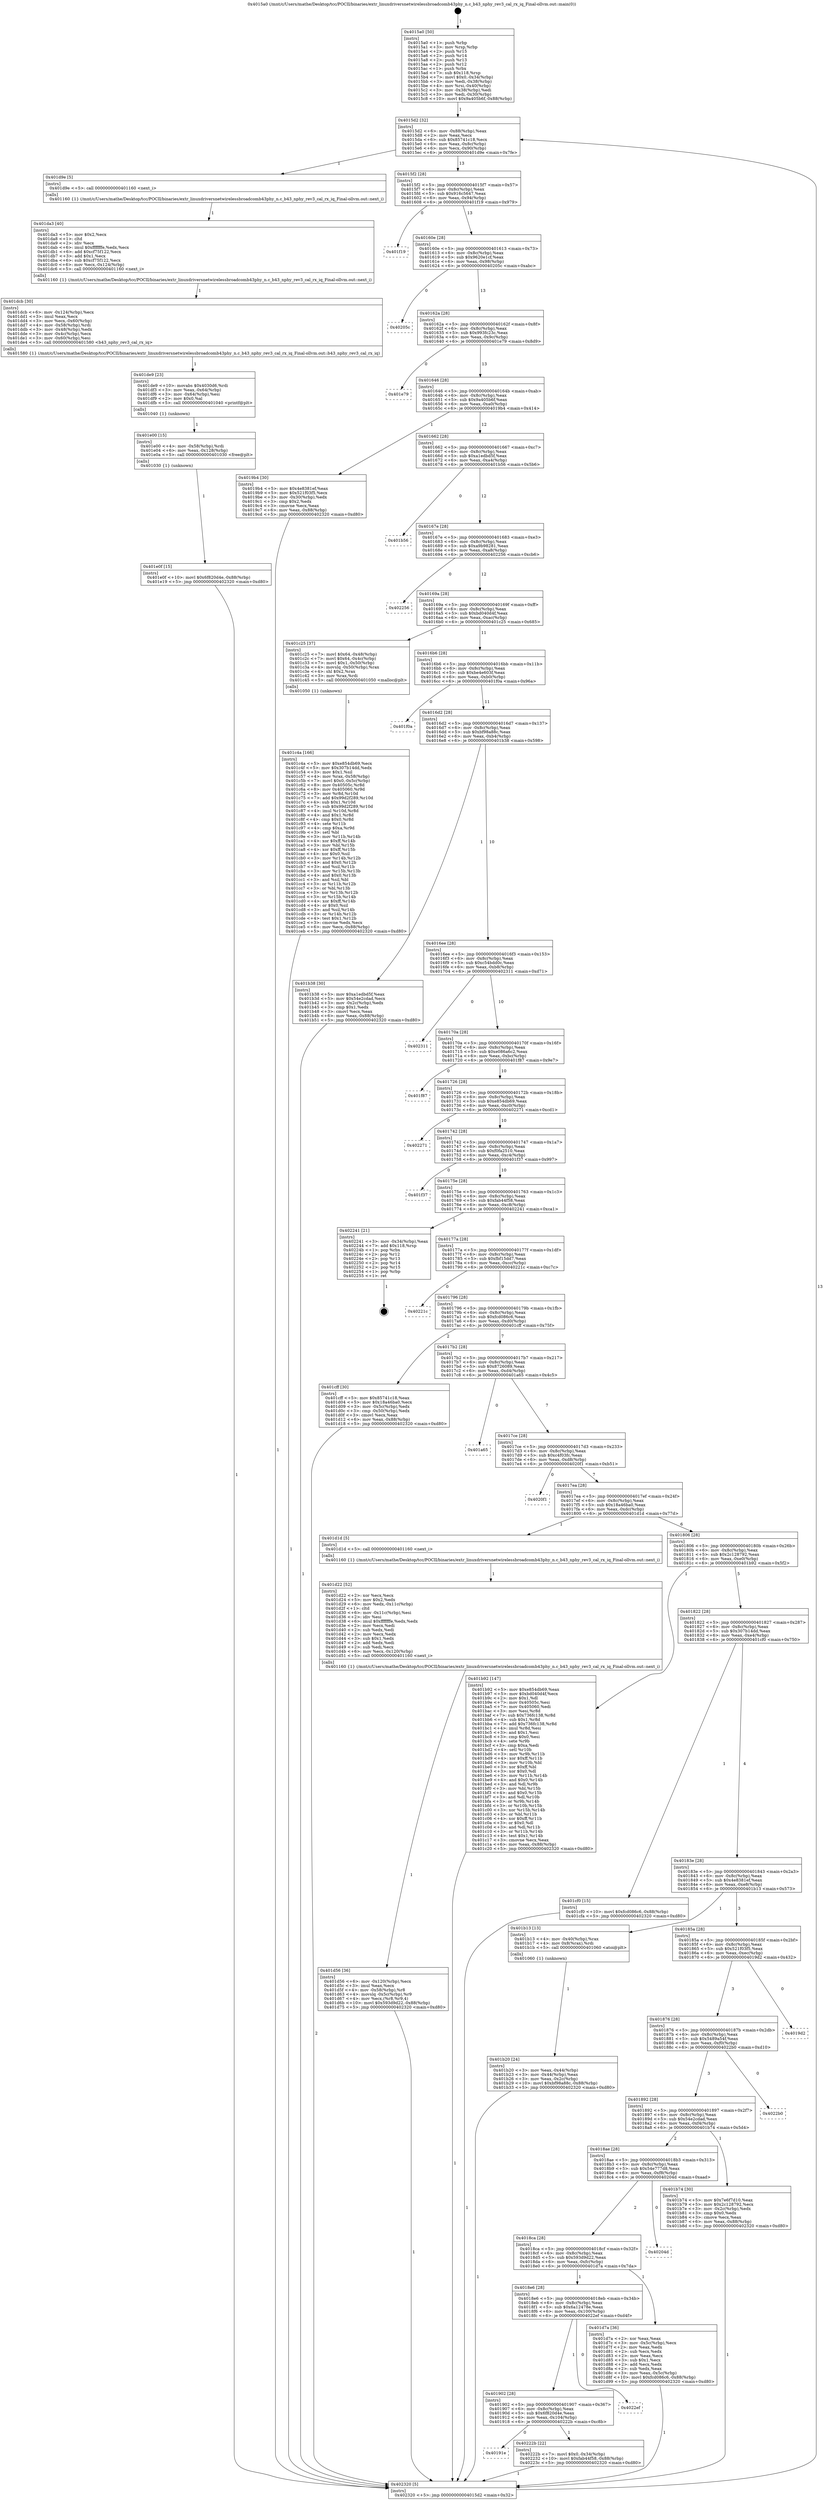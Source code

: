 digraph "0x4015a0" {
  label = "0x4015a0 (/mnt/c/Users/mathe/Desktop/tcc/POCII/binaries/extr_linuxdriversnetwirelessbroadcomb43phy_n.c_b43_nphy_rev3_cal_rx_iq_Final-ollvm.out::main(0))"
  labelloc = "t"
  node[shape=record]

  Entry [label="",width=0.3,height=0.3,shape=circle,fillcolor=black,style=filled]
  "0x4015d2" [label="{
     0x4015d2 [32]\l
     | [instrs]\l
     &nbsp;&nbsp;0x4015d2 \<+6\>: mov -0x88(%rbp),%eax\l
     &nbsp;&nbsp;0x4015d8 \<+2\>: mov %eax,%ecx\l
     &nbsp;&nbsp;0x4015da \<+6\>: sub $0x85741c18,%ecx\l
     &nbsp;&nbsp;0x4015e0 \<+6\>: mov %eax,-0x8c(%rbp)\l
     &nbsp;&nbsp;0x4015e6 \<+6\>: mov %ecx,-0x90(%rbp)\l
     &nbsp;&nbsp;0x4015ec \<+6\>: je 0000000000401d9e \<main+0x7fe\>\l
  }"]
  "0x401d9e" [label="{
     0x401d9e [5]\l
     | [instrs]\l
     &nbsp;&nbsp;0x401d9e \<+5\>: call 0000000000401160 \<next_i\>\l
     | [calls]\l
     &nbsp;&nbsp;0x401160 \{1\} (/mnt/c/Users/mathe/Desktop/tcc/POCII/binaries/extr_linuxdriversnetwirelessbroadcomb43phy_n.c_b43_nphy_rev3_cal_rx_iq_Final-ollvm.out::next_i)\l
  }"]
  "0x4015f2" [label="{
     0x4015f2 [28]\l
     | [instrs]\l
     &nbsp;&nbsp;0x4015f2 \<+5\>: jmp 00000000004015f7 \<main+0x57\>\l
     &nbsp;&nbsp;0x4015f7 \<+6\>: mov -0x8c(%rbp),%eax\l
     &nbsp;&nbsp;0x4015fd \<+5\>: sub $0x916c5647,%eax\l
     &nbsp;&nbsp;0x401602 \<+6\>: mov %eax,-0x94(%rbp)\l
     &nbsp;&nbsp;0x401608 \<+6\>: je 0000000000401f19 \<main+0x979\>\l
  }"]
  Exit [label="",width=0.3,height=0.3,shape=circle,fillcolor=black,style=filled,peripheries=2]
  "0x401f19" [label="{
     0x401f19\l
  }", style=dashed]
  "0x40160e" [label="{
     0x40160e [28]\l
     | [instrs]\l
     &nbsp;&nbsp;0x40160e \<+5\>: jmp 0000000000401613 \<main+0x73\>\l
     &nbsp;&nbsp;0x401613 \<+6\>: mov -0x8c(%rbp),%eax\l
     &nbsp;&nbsp;0x401619 \<+5\>: sub $0x9620e1cf,%eax\l
     &nbsp;&nbsp;0x40161e \<+6\>: mov %eax,-0x98(%rbp)\l
     &nbsp;&nbsp;0x401624 \<+6\>: je 000000000040205c \<main+0xabc\>\l
  }"]
  "0x40191e" [label="{
     0x40191e\l
  }", style=dashed]
  "0x40205c" [label="{
     0x40205c\l
  }", style=dashed]
  "0x40162a" [label="{
     0x40162a [28]\l
     | [instrs]\l
     &nbsp;&nbsp;0x40162a \<+5\>: jmp 000000000040162f \<main+0x8f\>\l
     &nbsp;&nbsp;0x40162f \<+6\>: mov -0x8c(%rbp),%eax\l
     &nbsp;&nbsp;0x401635 \<+5\>: sub $0x993fc23c,%eax\l
     &nbsp;&nbsp;0x40163a \<+6\>: mov %eax,-0x9c(%rbp)\l
     &nbsp;&nbsp;0x401640 \<+6\>: je 0000000000401e79 \<main+0x8d9\>\l
  }"]
  "0x40222b" [label="{
     0x40222b [22]\l
     | [instrs]\l
     &nbsp;&nbsp;0x40222b \<+7\>: movl $0x0,-0x34(%rbp)\l
     &nbsp;&nbsp;0x402232 \<+10\>: movl $0xfab44f58,-0x88(%rbp)\l
     &nbsp;&nbsp;0x40223c \<+5\>: jmp 0000000000402320 \<main+0xd80\>\l
  }"]
  "0x401e79" [label="{
     0x401e79\l
  }", style=dashed]
  "0x401646" [label="{
     0x401646 [28]\l
     | [instrs]\l
     &nbsp;&nbsp;0x401646 \<+5\>: jmp 000000000040164b \<main+0xab\>\l
     &nbsp;&nbsp;0x40164b \<+6\>: mov -0x8c(%rbp),%eax\l
     &nbsp;&nbsp;0x401651 \<+5\>: sub $0x9a405b6f,%eax\l
     &nbsp;&nbsp;0x401656 \<+6\>: mov %eax,-0xa0(%rbp)\l
     &nbsp;&nbsp;0x40165c \<+6\>: je 00000000004019b4 \<main+0x414\>\l
  }"]
  "0x401902" [label="{
     0x401902 [28]\l
     | [instrs]\l
     &nbsp;&nbsp;0x401902 \<+5\>: jmp 0000000000401907 \<main+0x367\>\l
     &nbsp;&nbsp;0x401907 \<+6\>: mov -0x8c(%rbp),%eax\l
     &nbsp;&nbsp;0x40190d \<+5\>: sub $0x6f820d4e,%eax\l
     &nbsp;&nbsp;0x401912 \<+6\>: mov %eax,-0x104(%rbp)\l
     &nbsp;&nbsp;0x401918 \<+6\>: je 000000000040222b \<main+0xc8b\>\l
  }"]
  "0x4019b4" [label="{
     0x4019b4 [30]\l
     | [instrs]\l
     &nbsp;&nbsp;0x4019b4 \<+5\>: mov $0x4e8381ef,%eax\l
     &nbsp;&nbsp;0x4019b9 \<+5\>: mov $0x521f03f5,%ecx\l
     &nbsp;&nbsp;0x4019be \<+3\>: mov -0x30(%rbp),%edx\l
     &nbsp;&nbsp;0x4019c1 \<+3\>: cmp $0x2,%edx\l
     &nbsp;&nbsp;0x4019c4 \<+3\>: cmovne %ecx,%eax\l
     &nbsp;&nbsp;0x4019c7 \<+6\>: mov %eax,-0x88(%rbp)\l
     &nbsp;&nbsp;0x4019cd \<+5\>: jmp 0000000000402320 \<main+0xd80\>\l
  }"]
  "0x401662" [label="{
     0x401662 [28]\l
     | [instrs]\l
     &nbsp;&nbsp;0x401662 \<+5\>: jmp 0000000000401667 \<main+0xc7\>\l
     &nbsp;&nbsp;0x401667 \<+6\>: mov -0x8c(%rbp),%eax\l
     &nbsp;&nbsp;0x40166d \<+5\>: sub $0xa1edbd5f,%eax\l
     &nbsp;&nbsp;0x401672 \<+6\>: mov %eax,-0xa4(%rbp)\l
     &nbsp;&nbsp;0x401678 \<+6\>: je 0000000000401b56 \<main+0x5b6\>\l
  }"]
  "0x402320" [label="{
     0x402320 [5]\l
     | [instrs]\l
     &nbsp;&nbsp;0x402320 \<+5\>: jmp 00000000004015d2 \<main+0x32\>\l
  }"]
  "0x4015a0" [label="{
     0x4015a0 [50]\l
     | [instrs]\l
     &nbsp;&nbsp;0x4015a0 \<+1\>: push %rbp\l
     &nbsp;&nbsp;0x4015a1 \<+3\>: mov %rsp,%rbp\l
     &nbsp;&nbsp;0x4015a4 \<+2\>: push %r15\l
     &nbsp;&nbsp;0x4015a6 \<+2\>: push %r14\l
     &nbsp;&nbsp;0x4015a8 \<+2\>: push %r13\l
     &nbsp;&nbsp;0x4015aa \<+2\>: push %r12\l
     &nbsp;&nbsp;0x4015ac \<+1\>: push %rbx\l
     &nbsp;&nbsp;0x4015ad \<+7\>: sub $0x118,%rsp\l
     &nbsp;&nbsp;0x4015b4 \<+7\>: movl $0x0,-0x34(%rbp)\l
     &nbsp;&nbsp;0x4015bb \<+3\>: mov %edi,-0x38(%rbp)\l
     &nbsp;&nbsp;0x4015be \<+4\>: mov %rsi,-0x40(%rbp)\l
     &nbsp;&nbsp;0x4015c2 \<+3\>: mov -0x38(%rbp),%edi\l
     &nbsp;&nbsp;0x4015c5 \<+3\>: mov %edi,-0x30(%rbp)\l
     &nbsp;&nbsp;0x4015c8 \<+10\>: movl $0x9a405b6f,-0x88(%rbp)\l
  }"]
  "0x4022ef" [label="{
     0x4022ef\l
  }", style=dashed]
  "0x401b56" [label="{
     0x401b56\l
  }", style=dashed]
  "0x40167e" [label="{
     0x40167e [28]\l
     | [instrs]\l
     &nbsp;&nbsp;0x40167e \<+5\>: jmp 0000000000401683 \<main+0xe3\>\l
     &nbsp;&nbsp;0x401683 \<+6\>: mov -0x8c(%rbp),%eax\l
     &nbsp;&nbsp;0x401689 \<+5\>: sub $0xa9b98281,%eax\l
     &nbsp;&nbsp;0x40168e \<+6\>: mov %eax,-0xa8(%rbp)\l
     &nbsp;&nbsp;0x401694 \<+6\>: je 0000000000402256 \<main+0xcb6\>\l
  }"]
  "0x401e0f" [label="{
     0x401e0f [15]\l
     | [instrs]\l
     &nbsp;&nbsp;0x401e0f \<+10\>: movl $0x6f820d4e,-0x88(%rbp)\l
     &nbsp;&nbsp;0x401e19 \<+5\>: jmp 0000000000402320 \<main+0xd80\>\l
  }"]
  "0x402256" [label="{
     0x402256\l
  }", style=dashed]
  "0x40169a" [label="{
     0x40169a [28]\l
     | [instrs]\l
     &nbsp;&nbsp;0x40169a \<+5\>: jmp 000000000040169f \<main+0xff\>\l
     &nbsp;&nbsp;0x40169f \<+6\>: mov -0x8c(%rbp),%eax\l
     &nbsp;&nbsp;0x4016a5 \<+5\>: sub $0xbd040d4f,%eax\l
     &nbsp;&nbsp;0x4016aa \<+6\>: mov %eax,-0xac(%rbp)\l
     &nbsp;&nbsp;0x4016b0 \<+6\>: je 0000000000401c25 \<main+0x685\>\l
  }"]
  "0x401e00" [label="{
     0x401e00 [15]\l
     | [instrs]\l
     &nbsp;&nbsp;0x401e00 \<+4\>: mov -0x58(%rbp),%rdi\l
     &nbsp;&nbsp;0x401e04 \<+6\>: mov %eax,-0x128(%rbp)\l
     &nbsp;&nbsp;0x401e0a \<+5\>: call 0000000000401030 \<free@plt\>\l
     | [calls]\l
     &nbsp;&nbsp;0x401030 \{1\} (unknown)\l
  }"]
  "0x401c25" [label="{
     0x401c25 [37]\l
     | [instrs]\l
     &nbsp;&nbsp;0x401c25 \<+7\>: movl $0x64,-0x48(%rbp)\l
     &nbsp;&nbsp;0x401c2c \<+7\>: movl $0x64,-0x4c(%rbp)\l
     &nbsp;&nbsp;0x401c33 \<+7\>: movl $0x1,-0x50(%rbp)\l
     &nbsp;&nbsp;0x401c3a \<+4\>: movslq -0x50(%rbp),%rax\l
     &nbsp;&nbsp;0x401c3e \<+4\>: shl $0x2,%rax\l
     &nbsp;&nbsp;0x401c42 \<+3\>: mov %rax,%rdi\l
     &nbsp;&nbsp;0x401c45 \<+5\>: call 0000000000401050 \<malloc@plt\>\l
     | [calls]\l
     &nbsp;&nbsp;0x401050 \{1\} (unknown)\l
  }"]
  "0x4016b6" [label="{
     0x4016b6 [28]\l
     | [instrs]\l
     &nbsp;&nbsp;0x4016b6 \<+5\>: jmp 00000000004016bb \<main+0x11b\>\l
     &nbsp;&nbsp;0x4016bb \<+6\>: mov -0x8c(%rbp),%eax\l
     &nbsp;&nbsp;0x4016c1 \<+5\>: sub $0xbe4e603f,%eax\l
     &nbsp;&nbsp;0x4016c6 \<+6\>: mov %eax,-0xb0(%rbp)\l
     &nbsp;&nbsp;0x4016cc \<+6\>: je 0000000000401f0a \<main+0x96a\>\l
  }"]
  "0x401de9" [label="{
     0x401de9 [23]\l
     | [instrs]\l
     &nbsp;&nbsp;0x401de9 \<+10\>: movabs $0x4030d6,%rdi\l
     &nbsp;&nbsp;0x401df3 \<+3\>: mov %eax,-0x64(%rbp)\l
     &nbsp;&nbsp;0x401df6 \<+3\>: mov -0x64(%rbp),%esi\l
     &nbsp;&nbsp;0x401df9 \<+2\>: mov $0x0,%al\l
     &nbsp;&nbsp;0x401dfb \<+5\>: call 0000000000401040 \<printf@plt\>\l
     | [calls]\l
     &nbsp;&nbsp;0x401040 \{1\} (unknown)\l
  }"]
  "0x401f0a" [label="{
     0x401f0a\l
  }", style=dashed]
  "0x4016d2" [label="{
     0x4016d2 [28]\l
     | [instrs]\l
     &nbsp;&nbsp;0x4016d2 \<+5\>: jmp 00000000004016d7 \<main+0x137\>\l
     &nbsp;&nbsp;0x4016d7 \<+6\>: mov -0x8c(%rbp),%eax\l
     &nbsp;&nbsp;0x4016dd \<+5\>: sub $0xbf98a88c,%eax\l
     &nbsp;&nbsp;0x4016e2 \<+6\>: mov %eax,-0xb4(%rbp)\l
     &nbsp;&nbsp;0x4016e8 \<+6\>: je 0000000000401b38 \<main+0x598\>\l
  }"]
  "0x401dcb" [label="{
     0x401dcb [30]\l
     | [instrs]\l
     &nbsp;&nbsp;0x401dcb \<+6\>: mov -0x124(%rbp),%ecx\l
     &nbsp;&nbsp;0x401dd1 \<+3\>: imul %eax,%ecx\l
     &nbsp;&nbsp;0x401dd4 \<+3\>: mov %ecx,-0x60(%rbp)\l
     &nbsp;&nbsp;0x401dd7 \<+4\>: mov -0x58(%rbp),%rdi\l
     &nbsp;&nbsp;0x401ddb \<+3\>: mov -0x48(%rbp),%edx\l
     &nbsp;&nbsp;0x401dde \<+3\>: mov -0x4c(%rbp),%ecx\l
     &nbsp;&nbsp;0x401de1 \<+3\>: mov -0x60(%rbp),%esi\l
     &nbsp;&nbsp;0x401de4 \<+5\>: call 0000000000401580 \<b43_nphy_rev3_cal_rx_iq\>\l
     | [calls]\l
     &nbsp;&nbsp;0x401580 \{1\} (/mnt/c/Users/mathe/Desktop/tcc/POCII/binaries/extr_linuxdriversnetwirelessbroadcomb43phy_n.c_b43_nphy_rev3_cal_rx_iq_Final-ollvm.out::b43_nphy_rev3_cal_rx_iq)\l
  }"]
  "0x401b38" [label="{
     0x401b38 [30]\l
     | [instrs]\l
     &nbsp;&nbsp;0x401b38 \<+5\>: mov $0xa1edbd5f,%eax\l
     &nbsp;&nbsp;0x401b3d \<+5\>: mov $0x54e2cdad,%ecx\l
     &nbsp;&nbsp;0x401b42 \<+3\>: mov -0x2c(%rbp),%edx\l
     &nbsp;&nbsp;0x401b45 \<+3\>: cmp $0x1,%edx\l
     &nbsp;&nbsp;0x401b48 \<+3\>: cmovl %ecx,%eax\l
     &nbsp;&nbsp;0x401b4b \<+6\>: mov %eax,-0x88(%rbp)\l
     &nbsp;&nbsp;0x401b51 \<+5\>: jmp 0000000000402320 \<main+0xd80\>\l
  }"]
  "0x4016ee" [label="{
     0x4016ee [28]\l
     | [instrs]\l
     &nbsp;&nbsp;0x4016ee \<+5\>: jmp 00000000004016f3 \<main+0x153\>\l
     &nbsp;&nbsp;0x4016f3 \<+6\>: mov -0x8c(%rbp),%eax\l
     &nbsp;&nbsp;0x4016f9 \<+5\>: sub $0xc54bdd0c,%eax\l
     &nbsp;&nbsp;0x4016fe \<+6\>: mov %eax,-0xb8(%rbp)\l
     &nbsp;&nbsp;0x401704 \<+6\>: je 0000000000402311 \<main+0xd71\>\l
  }"]
  "0x401da3" [label="{
     0x401da3 [40]\l
     | [instrs]\l
     &nbsp;&nbsp;0x401da3 \<+5\>: mov $0x2,%ecx\l
     &nbsp;&nbsp;0x401da8 \<+1\>: cltd\l
     &nbsp;&nbsp;0x401da9 \<+2\>: idiv %ecx\l
     &nbsp;&nbsp;0x401dab \<+6\>: imul $0xfffffffe,%edx,%ecx\l
     &nbsp;&nbsp;0x401db1 \<+6\>: add $0xcf75f122,%ecx\l
     &nbsp;&nbsp;0x401db7 \<+3\>: add $0x1,%ecx\l
     &nbsp;&nbsp;0x401dba \<+6\>: sub $0xcf75f122,%ecx\l
     &nbsp;&nbsp;0x401dc0 \<+6\>: mov %ecx,-0x124(%rbp)\l
     &nbsp;&nbsp;0x401dc6 \<+5\>: call 0000000000401160 \<next_i\>\l
     | [calls]\l
     &nbsp;&nbsp;0x401160 \{1\} (/mnt/c/Users/mathe/Desktop/tcc/POCII/binaries/extr_linuxdriversnetwirelessbroadcomb43phy_n.c_b43_nphy_rev3_cal_rx_iq_Final-ollvm.out::next_i)\l
  }"]
  "0x402311" [label="{
     0x402311\l
  }", style=dashed]
  "0x40170a" [label="{
     0x40170a [28]\l
     | [instrs]\l
     &nbsp;&nbsp;0x40170a \<+5\>: jmp 000000000040170f \<main+0x16f\>\l
     &nbsp;&nbsp;0x40170f \<+6\>: mov -0x8c(%rbp),%eax\l
     &nbsp;&nbsp;0x401715 \<+5\>: sub $0xe086a6c2,%eax\l
     &nbsp;&nbsp;0x40171a \<+6\>: mov %eax,-0xbc(%rbp)\l
     &nbsp;&nbsp;0x401720 \<+6\>: je 0000000000401f87 \<main+0x9e7\>\l
  }"]
  "0x4018e6" [label="{
     0x4018e6 [28]\l
     | [instrs]\l
     &nbsp;&nbsp;0x4018e6 \<+5\>: jmp 00000000004018eb \<main+0x34b\>\l
     &nbsp;&nbsp;0x4018eb \<+6\>: mov -0x8c(%rbp),%eax\l
     &nbsp;&nbsp;0x4018f1 \<+5\>: sub $0x6a12478e,%eax\l
     &nbsp;&nbsp;0x4018f6 \<+6\>: mov %eax,-0x100(%rbp)\l
     &nbsp;&nbsp;0x4018fc \<+6\>: je 00000000004022ef \<main+0xd4f\>\l
  }"]
  "0x401f87" [label="{
     0x401f87\l
  }", style=dashed]
  "0x401726" [label="{
     0x401726 [28]\l
     | [instrs]\l
     &nbsp;&nbsp;0x401726 \<+5\>: jmp 000000000040172b \<main+0x18b\>\l
     &nbsp;&nbsp;0x40172b \<+6\>: mov -0x8c(%rbp),%eax\l
     &nbsp;&nbsp;0x401731 \<+5\>: sub $0xe854db69,%eax\l
     &nbsp;&nbsp;0x401736 \<+6\>: mov %eax,-0xc0(%rbp)\l
     &nbsp;&nbsp;0x40173c \<+6\>: je 0000000000402271 \<main+0xcd1\>\l
  }"]
  "0x401d7a" [label="{
     0x401d7a [36]\l
     | [instrs]\l
     &nbsp;&nbsp;0x401d7a \<+2\>: xor %eax,%eax\l
     &nbsp;&nbsp;0x401d7c \<+3\>: mov -0x5c(%rbp),%ecx\l
     &nbsp;&nbsp;0x401d7f \<+2\>: mov %eax,%edx\l
     &nbsp;&nbsp;0x401d81 \<+2\>: sub %ecx,%edx\l
     &nbsp;&nbsp;0x401d83 \<+2\>: mov %eax,%ecx\l
     &nbsp;&nbsp;0x401d85 \<+3\>: sub $0x1,%ecx\l
     &nbsp;&nbsp;0x401d88 \<+2\>: add %ecx,%edx\l
     &nbsp;&nbsp;0x401d8a \<+2\>: sub %edx,%eax\l
     &nbsp;&nbsp;0x401d8c \<+3\>: mov %eax,-0x5c(%rbp)\l
     &nbsp;&nbsp;0x401d8f \<+10\>: movl $0xfcd086c6,-0x88(%rbp)\l
     &nbsp;&nbsp;0x401d99 \<+5\>: jmp 0000000000402320 \<main+0xd80\>\l
  }"]
  "0x402271" [label="{
     0x402271\l
  }", style=dashed]
  "0x401742" [label="{
     0x401742 [28]\l
     | [instrs]\l
     &nbsp;&nbsp;0x401742 \<+5\>: jmp 0000000000401747 \<main+0x1a7\>\l
     &nbsp;&nbsp;0x401747 \<+6\>: mov -0x8c(%rbp),%eax\l
     &nbsp;&nbsp;0x40174d \<+5\>: sub $0xf0fa2510,%eax\l
     &nbsp;&nbsp;0x401752 \<+6\>: mov %eax,-0xc4(%rbp)\l
     &nbsp;&nbsp;0x401758 \<+6\>: je 0000000000401f37 \<main+0x997\>\l
  }"]
  "0x4018ca" [label="{
     0x4018ca [28]\l
     | [instrs]\l
     &nbsp;&nbsp;0x4018ca \<+5\>: jmp 00000000004018cf \<main+0x32f\>\l
     &nbsp;&nbsp;0x4018cf \<+6\>: mov -0x8c(%rbp),%eax\l
     &nbsp;&nbsp;0x4018d5 \<+5\>: sub $0x593d9d22,%eax\l
     &nbsp;&nbsp;0x4018da \<+6\>: mov %eax,-0xfc(%rbp)\l
     &nbsp;&nbsp;0x4018e0 \<+6\>: je 0000000000401d7a \<main+0x7da\>\l
  }"]
  "0x401f37" [label="{
     0x401f37\l
  }", style=dashed]
  "0x40175e" [label="{
     0x40175e [28]\l
     | [instrs]\l
     &nbsp;&nbsp;0x40175e \<+5\>: jmp 0000000000401763 \<main+0x1c3\>\l
     &nbsp;&nbsp;0x401763 \<+6\>: mov -0x8c(%rbp),%eax\l
     &nbsp;&nbsp;0x401769 \<+5\>: sub $0xfab44f58,%eax\l
     &nbsp;&nbsp;0x40176e \<+6\>: mov %eax,-0xc8(%rbp)\l
     &nbsp;&nbsp;0x401774 \<+6\>: je 0000000000402241 \<main+0xca1\>\l
  }"]
  "0x40204d" [label="{
     0x40204d\l
  }", style=dashed]
  "0x402241" [label="{
     0x402241 [21]\l
     | [instrs]\l
     &nbsp;&nbsp;0x402241 \<+3\>: mov -0x34(%rbp),%eax\l
     &nbsp;&nbsp;0x402244 \<+7\>: add $0x118,%rsp\l
     &nbsp;&nbsp;0x40224b \<+1\>: pop %rbx\l
     &nbsp;&nbsp;0x40224c \<+2\>: pop %r12\l
     &nbsp;&nbsp;0x40224e \<+2\>: pop %r13\l
     &nbsp;&nbsp;0x402250 \<+2\>: pop %r14\l
     &nbsp;&nbsp;0x402252 \<+2\>: pop %r15\l
     &nbsp;&nbsp;0x402254 \<+1\>: pop %rbp\l
     &nbsp;&nbsp;0x402255 \<+1\>: ret\l
  }"]
  "0x40177a" [label="{
     0x40177a [28]\l
     | [instrs]\l
     &nbsp;&nbsp;0x40177a \<+5\>: jmp 000000000040177f \<main+0x1df\>\l
     &nbsp;&nbsp;0x40177f \<+6\>: mov -0x8c(%rbp),%eax\l
     &nbsp;&nbsp;0x401785 \<+5\>: sub $0xfbf15dd7,%eax\l
     &nbsp;&nbsp;0x40178a \<+6\>: mov %eax,-0xcc(%rbp)\l
     &nbsp;&nbsp;0x401790 \<+6\>: je 000000000040221c \<main+0xc7c\>\l
  }"]
  "0x401d56" [label="{
     0x401d56 [36]\l
     | [instrs]\l
     &nbsp;&nbsp;0x401d56 \<+6\>: mov -0x120(%rbp),%ecx\l
     &nbsp;&nbsp;0x401d5c \<+3\>: imul %eax,%ecx\l
     &nbsp;&nbsp;0x401d5f \<+4\>: mov -0x58(%rbp),%r8\l
     &nbsp;&nbsp;0x401d63 \<+4\>: movslq -0x5c(%rbp),%r9\l
     &nbsp;&nbsp;0x401d67 \<+4\>: mov %ecx,(%r8,%r9,4)\l
     &nbsp;&nbsp;0x401d6b \<+10\>: movl $0x593d9d22,-0x88(%rbp)\l
     &nbsp;&nbsp;0x401d75 \<+5\>: jmp 0000000000402320 \<main+0xd80\>\l
  }"]
  "0x40221c" [label="{
     0x40221c\l
  }", style=dashed]
  "0x401796" [label="{
     0x401796 [28]\l
     | [instrs]\l
     &nbsp;&nbsp;0x401796 \<+5\>: jmp 000000000040179b \<main+0x1fb\>\l
     &nbsp;&nbsp;0x40179b \<+6\>: mov -0x8c(%rbp),%eax\l
     &nbsp;&nbsp;0x4017a1 \<+5\>: sub $0xfcd086c6,%eax\l
     &nbsp;&nbsp;0x4017a6 \<+6\>: mov %eax,-0xd0(%rbp)\l
     &nbsp;&nbsp;0x4017ac \<+6\>: je 0000000000401cff \<main+0x75f\>\l
  }"]
  "0x401d22" [label="{
     0x401d22 [52]\l
     | [instrs]\l
     &nbsp;&nbsp;0x401d22 \<+2\>: xor %ecx,%ecx\l
     &nbsp;&nbsp;0x401d24 \<+5\>: mov $0x2,%edx\l
     &nbsp;&nbsp;0x401d29 \<+6\>: mov %edx,-0x11c(%rbp)\l
     &nbsp;&nbsp;0x401d2f \<+1\>: cltd\l
     &nbsp;&nbsp;0x401d30 \<+6\>: mov -0x11c(%rbp),%esi\l
     &nbsp;&nbsp;0x401d36 \<+2\>: idiv %esi\l
     &nbsp;&nbsp;0x401d38 \<+6\>: imul $0xfffffffe,%edx,%edx\l
     &nbsp;&nbsp;0x401d3e \<+2\>: mov %ecx,%edi\l
     &nbsp;&nbsp;0x401d40 \<+2\>: sub %edx,%edi\l
     &nbsp;&nbsp;0x401d42 \<+2\>: mov %ecx,%edx\l
     &nbsp;&nbsp;0x401d44 \<+3\>: sub $0x1,%edx\l
     &nbsp;&nbsp;0x401d47 \<+2\>: add %edx,%edi\l
     &nbsp;&nbsp;0x401d49 \<+2\>: sub %edi,%ecx\l
     &nbsp;&nbsp;0x401d4b \<+6\>: mov %ecx,-0x120(%rbp)\l
     &nbsp;&nbsp;0x401d51 \<+5\>: call 0000000000401160 \<next_i\>\l
     | [calls]\l
     &nbsp;&nbsp;0x401160 \{1\} (/mnt/c/Users/mathe/Desktop/tcc/POCII/binaries/extr_linuxdriversnetwirelessbroadcomb43phy_n.c_b43_nphy_rev3_cal_rx_iq_Final-ollvm.out::next_i)\l
  }"]
  "0x401cff" [label="{
     0x401cff [30]\l
     | [instrs]\l
     &nbsp;&nbsp;0x401cff \<+5\>: mov $0x85741c18,%eax\l
     &nbsp;&nbsp;0x401d04 \<+5\>: mov $0x18a46ba0,%ecx\l
     &nbsp;&nbsp;0x401d09 \<+3\>: mov -0x5c(%rbp),%edx\l
     &nbsp;&nbsp;0x401d0c \<+3\>: cmp -0x50(%rbp),%edx\l
     &nbsp;&nbsp;0x401d0f \<+3\>: cmovl %ecx,%eax\l
     &nbsp;&nbsp;0x401d12 \<+6\>: mov %eax,-0x88(%rbp)\l
     &nbsp;&nbsp;0x401d18 \<+5\>: jmp 0000000000402320 \<main+0xd80\>\l
  }"]
  "0x4017b2" [label="{
     0x4017b2 [28]\l
     | [instrs]\l
     &nbsp;&nbsp;0x4017b2 \<+5\>: jmp 00000000004017b7 \<main+0x217\>\l
     &nbsp;&nbsp;0x4017b7 \<+6\>: mov -0x8c(%rbp),%eax\l
     &nbsp;&nbsp;0x4017bd \<+5\>: sub $0x8726089,%eax\l
     &nbsp;&nbsp;0x4017c2 \<+6\>: mov %eax,-0xd4(%rbp)\l
     &nbsp;&nbsp;0x4017c8 \<+6\>: je 0000000000401a65 \<main+0x4c5\>\l
  }"]
  "0x401c4a" [label="{
     0x401c4a [166]\l
     | [instrs]\l
     &nbsp;&nbsp;0x401c4a \<+5\>: mov $0xe854db69,%ecx\l
     &nbsp;&nbsp;0x401c4f \<+5\>: mov $0x307b14dd,%edx\l
     &nbsp;&nbsp;0x401c54 \<+3\>: mov $0x1,%sil\l
     &nbsp;&nbsp;0x401c57 \<+4\>: mov %rax,-0x58(%rbp)\l
     &nbsp;&nbsp;0x401c5b \<+7\>: movl $0x0,-0x5c(%rbp)\l
     &nbsp;&nbsp;0x401c62 \<+8\>: mov 0x40505c,%r8d\l
     &nbsp;&nbsp;0x401c6a \<+8\>: mov 0x405060,%r9d\l
     &nbsp;&nbsp;0x401c72 \<+3\>: mov %r8d,%r10d\l
     &nbsp;&nbsp;0x401c75 \<+7\>: add $0x99d2f289,%r10d\l
     &nbsp;&nbsp;0x401c7c \<+4\>: sub $0x1,%r10d\l
     &nbsp;&nbsp;0x401c80 \<+7\>: sub $0x99d2f289,%r10d\l
     &nbsp;&nbsp;0x401c87 \<+4\>: imul %r10d,%r8d\l
     &nbsp;&nbsp;0x401c8b \<+4\>: and $0x1,%r8d\l
     &nbsp;&nbsp;0x401c8f \<+4\>: cmp $0x0,%r8d\l
     &nbsp;&nbsp;0x401c93 \<+4\>: sete %r11b\l
     &nbsp;&nbsp;0x401c97 \<+4\>: cmp $0xa,%r9d\l
     &nbsp;&nbsp;0x401c9b \<+3\>: setl %bl\l
     &nbsp;&nbsp;0x401c9e \<+3\>: mov %r11b,%r14b\l
     &nbsp;&nbsp;0x401ca1 \<+4\>: xor $0xff,%r14b\l
     &nbsp;&nbsp;0x401ca5 \<+3\>: mov %bl,%r15b\l
     &nbsp;&nbsp;0x401ca8 \<+4\>: xor $0xff,%r15b\l
     &nbsp;&nbsp;0x401cac \<+4\>: xor $0x0,%sil\l
     &nbsp;&nbsp;0x401cb0 \<+3\>: mov %r14b,%r12b\l
     &nbsp;&nbsp;0x401cb3 \<+4\>: and $0x0,%r12b\l
     &nbsp;&nbsp;0x401cb7 \<+3\>: and %sil,%r11b\l
     &nbsp;&nbsp;0x401cba \<+3\>: mov %r15b,%r13b\l
     &nbsp;&nbsp;0x401cbd \<+4\>: and $0x0,%r13b\l
     &nbsp;&nbsp;0x401cc1 \<+3\>: and %sil,%bl\l
     &nbsp;&nbsp;0x401cc4 \<+3\>: or %r11b,%r12b\l
     &nbsp;&nbsp;0x401cc7 \<+3\>: or %bl,%r13b\l
     &nbsp;&nbsp;0x401cca \<+3\>: xor %r13b,%r12b\l
     &nbsp;&nbsp;0x401ccd \<+3\>: or %r15b,%r14b\l
     &nbsp;&nbsp;0x401cd0 \<+4\>: xor $0xff,%r14b\l
     &nbsp;&nbsp;0x401cd4 \<+4\>: or $0x0,%sil\l
     &nbsp;&nbsp;0x401cd8 \<+3\>: and %sil,%r14b\l
     &nbsp;&nbsp;0x401cdb \<+3\>: or %r14b,%r12b\l
     &nbsp;&nbsp;0x401cde \<+4\>: test $0x1,%r12b\l
     &nbsp;&nbsp;0x401ce2 \<+3\>: cmovne %edx,%ecx\l
     &nbsp;&nbsp;0x401ce5 \<+6\>: mov %ecx,-0x88(%rbp)\l
     &nbsp;&nbsp;0x401ceb \<+5\>: jmp 0000000000402320 \<main+0xd80\>\l
  }"]
  "0x401a65" [label="{
     0x401a65\l
  }", style=dashed]
  "0x4017ce" [label="{
     0x4017ce [28]\l
     | [instrs]\l
     &nbsp;&nbsp;0x4017ce \<+5\>: jmp 00000000004017d3 \<main+0x233\>\l
     &nbsp;&nbsp;0x4017d3 \<+6\>: mov -0x8c(%rbp),%eax\l
     &nbsp;&nbsp;0x4017d9 \<+5\>: sub $0xc4f03fc,%eax\l
     &nbsp;&nbsp;0x4017de \<+6\>: mov %eax,-0xd8(%rbp)\l
     &nbsp;&nbsp;0x4017e4 \<+6\>: je 00000000004020f1 \<main+0xb51\>\l
  }"]
  "0x4018ae" [label="{
     0x4018ae [28]\l
     | [instrs]\l
     &nbsp;&nbsp;0x4018ae \<+5\>: jmp 00000000004018b3 \<main+0x313\>\l
     &nbsp;&nbsp;0x4018b3 \<+6\>: mov -0x8c(%rbp),%eax\l
     &nbsp;&nbsp;0x4018b9 \<+5\>: sub $0x54e777d8,%eax\l
     &nbsp;&nbsp;0x4018be \<+6\>: mov %eax,-0xf8(%rbp)\l
     &nbsp;&nbsp;0x4018c4 \<+6\>: je 000000000040204d \<main+0xaad\>\l
  }"]
  "0x4020f1" [label="{
     0x4020f1\l
  }", style=dashed]
  "0x4017ea" [label="{
     0x4017ea [28]\l
     | [instrs]\l
     &nbsp;&nbsp;0x4017ea \<+5\>: jmp 00000000004017ef \<main+0x24f\>\l
     &nbsp;&nbsp;0x4017ef \<+6\>: mov -0x8c(%rbp),%eax\l
     &nbsp;&nbsp;0x4017f5 \<+5\>: sub $0x18a46ba0,%eax\l
     &nbsp;&nbsp;0x4017fa \<+6\>: mov %eax,-0xdc(%rbp)\l
     &nbsp;&nbsp;0x401800 \<+6\>: je 0000000000401d1d \<main+0x77d\>\l
  }"]
  "0x401b74" [label="{
     0x401b74 [30]\l
     | [instrs]\l
     &nbsp;&nbsp;0x401b74 \<+5\>: mov $0x7e6f7d10,%eax\l
     &nbsp;&nbsp;0x401b79 \<+5\>: mov $0x2c128792,%ecx\l
     &nbsp;&nbsp;0x401b7e \<+3\>: mov -0x2c(%rbp),%edx\l
     &nbsp;&nbsp;0x401b81 \<+3\>: cmp $0x0,%edx\l
     &nbsp;&nbsp;0x401b84 \<+3\>: cmove %ecx,%eax\l
     &nbsp;&nbsp;0x401b87 \<+6\>: mov %eax,-0x88(%rbp)\l
     &nbsp;&nbsp;0x401b8d \<+5\>: jmp 0000000000402320 \<main+0xd80\>\l
  }"]
  "0x401d1d" [label="{
     0x401d1d [5]\l
     | [instrs]\l
     &nbsp;&nbsp;0x401d1d \<+5\>: call 0000000000401160 \<next_i\>\l
     | [calls]\l
     &nbsp;&nbsp;0x401160 \{1\} (/mnt/c/Users/mathe/Desktop/tcc/POCII/binaries/extr_linuxdriversnetwirelessbroadcomb43phy_n.c_b43_nphy_rev3_cal_rx_iq_Final-ollvm.out::next_i)\l
  }"]
  "0x401806" [label="{
     0x401806 [28]\l
     | [instrs]\l
     &nbsp;&nbsp;0x401806 \<+5\>: jmp 000000000040180b \<main+0x26b\>\l
     &nbsp;&nbsp;0x40180b \<+6\>: mov -0x8c(%rbp),%eax\l
     &nbsp;&nbsp;0x401811 \<+5\>: sub $0x2c128792,%eax\l
     &nbsp;&nbsp;0x401816 \<+6\>: mov %eax,-0xe0(%rbp)\l
     &nbsp;&nbsp;0x40181c \<+6\>: je 0000000000401b92 \<main+0x5f2\>\l
  }"]
  "0x401892" [label="{
     0x401892 [28]\l
     | [instrs]\l
     &nbsp;&nbsp;0x401892 \<+5\>: jmp 0000000000401897 \<main+0x2f7\>\l
     &nbsp;&nbsp;0x401897 \<+6\>: mov -0x8c(%rbp),%eax\l
     &nbsp;&nbsp;0x40189d \<+5\>: sub $0x54e2cdad,%eax\l
     &nbsp;&nbsp;0x4018a2 \<+6\>: mov %eax,-0xf4(%rbp)\l
     &nbsp;&nbsp;0x4018a8 \<+6\>: je 0000000000401b74 \<main+0x5d4\>\l
  }"]
  "0x401b92" [label="{
     0x401b92 [147]\l
     | [instrs]\l
     &nbsp;&nbsp;0x401b92 \<+5\>: mov $0xe854db69,%eax\l
     &nbsp;&nbsp;0x401b97 \<+5\>: mov $0xbd040d4f,%ecx\l
     &nbsp;&nbsp;0x401b9c \<+2\>: mov $0x1,%dl\l
     &nbsp;&nbsp;0x401b9e \<+7\>: mov 0x40505c,%esi\l
     &nbsp;&nbsp;0x401ba5 \<+7\>: mov 0x405060,%edi\l
     &nbsp;&nbsp;0x401bac \<+3\>: mov %esi,%r8d\l
     &nbsp;&nbsp;0x401baf \<+7\>: sub $0x736fc138,%r8d\l
     &nbsp;&nbsp;0x401bb6 \<+4\>: sub $0x1,%r8d\l
     &nbsp;&nbsp;0x401bba \<+7\>: add $0x736fc138,%r8d\l
     &nbsp;&nbsp;0x401bc1 \<+4\>: imul %r8d,%esi\l
     &nbsp;&nbsp;0x401bc5 \<+3\>: and $0x1,%esi\l
     &nbsp;&nbsp;0x401bc8 \<+3\>: cmp $0x0,%esi\l
     &nbsp;&nbsp;0x401bcb \<+4\>: sete %r9b\l
     &nbsp;&nbsp;0x401bcf \<+3\>: cmp $0xa,%edi\l
     &nbsp;&nbsp;0x401bd2 \<+4\>: setl %r10b\l
     &nbsp;&nbsp;0x401bd6 \<+3\>: mov %r9b,%r11b\l
     &nbsp;&nbsp;0x401bd9 \<+4\>: xor $0xff,%r11b\l
     &nbsp;&nbsp;0x401bdd \<+3\>: mov %r10b,%bl\l
     &nbsp;&nbsp;0x401be0 \<+3\>: xor $0xff,%bl\l
     &nbsp;&nbsp;0x401be3 \<+3\>: xor $0x0,%dl\l
     &nbsp;&nbsp;0x401be6 \<+3\>: mov %r11b,%r14b\l
     &nbsp;&nbsp;0x401be9 \<+4\>: and $0x0,%r14b\l
     &nbsp;&nbsp;0x401bed \<+3\>: and %dl,%r9b\l
     &nbsp;&nbsp;0x401bf0 \<+3\>: mov %bl,%r15b\l
     &nbsp;&nbsp;0x401bf3 \<+4\>: and $0x0,%r15b\l
     &nbsp;&nbsp;0x401bf7 \<+3\>: and %dl,%r10b\l
     &nbsp;&nbsp;0x401bfa \<+3\>: or %r9b,%r14b\l
     &nbsp;&nbsp;0x401bfd \<+3\>: or %r10b,%r15b\l
     &nbsp;&nbsp;0x401c00 \<+3\>: xor %r15b,%r14b\l
     &nbsp;&nbsp;0x401c03 \<+3\>: or %bl,%r11b\l
     &nbsp;&nbsp;0x401c06 \<+4\>: xor $0xff,%r11b\l
     &nbsp;&nbsp;0x401c0a \<+3\>: or $0x0,%dl\l
     &nbsp;&nbsp;0x401c0d \<+3\>: and %dl,%r11b\l
     &nbsp;&nbsp;0x401c10 \<+3\>: or %r11b,%r14b\l
     &nbsp;&nbsp;0x401c13 \<+4\>: test $0x1,%r14b\l
     &nbsp;&nbsp;0x401c17 \<+3\>: cmovne %ecx,%eax\l
     &nbsp;&nbsp;0x401c1a \<+6\>: mov %eax,-0x88(%rbp)\l
     &nbsp;&nbsp;0x401c20 \<+5\>: jmp 0000000000402320 \<main+0xd80\>\l
  }"]
  "0x401822" [label="{
     0x401822 [28]\l
     | [instrs]\l
     &nbsp;&nbsp;0x401822 \<+5\>: jmp 0000000000401827 \<main+0x287\>\l
     &nbsp;&nbsp;0x401827 \<+6\>: mov -0x8c(%rbp),%eax\l
     &nbsp;&nbsp;0x40182d \<+5\>: sub $0x307b14dd,%eax\l
     &nbsp;&nbsp;0x401832 \<+6\>: mov %eax,-0xe4(%rbp)\l
     &nbsp;&nbsp;0x401838 \<+6\>: je 0000000000401cf0 \<main+0x750\>\l
  }"]
  "0x4022b0" [label="{
     0x4022b0\l
  }", style=dashed]
  "0x401cf0" [label="{
     0x401cf0 [15]\l
     | [instrs]\l
     &nbsp;&nbsp;0x401cf0 \<+10\>: movl $0xfcd086c6,-0x88(%rbp)\l
     &nbsp;&nbsp;0x401cfa \<+5\>: jmp 0000000000402320 \<main+0xd80\>\l
  }"]
  "0x40183e" [label="{
     0x40183e [28]\l
     | [instrs]\l
     &nbsp;&nbsp;0x40183e \<+5\>: jmp 0000000000401843 \<main+0x2a3\>\l
     &nbsp;&nbsp;0x401843 \<+6\>: mov -0x8c(%rbp),%eax\l
     &nbsp;&nbsp;0x401849 \<+5\>: sub $0x4e8381ef,%eax\l
     &nbsp;&nbsp;0x40184e \<+6\>: mov %eax,-0xe8(%rbp)\l
     &nbsp;&nbsp;0x401854 \<+6\>: je 0000000000401b13 \<main+0x573\>\l
  }"]
  "0x401876" [label="{
     0x401876 [28]\l
     | [instrs]\l
     &nbsp;&nbsp;0x401876 \<+5\>: jmp 000000000040187b \<main+0x2db\>\l
     &nbsp;&nbsp;0x40187b \<+6\>: mov -0x8c(%rbp),%eax\l
     &nbsp;&nbsp;0x401881 \<+5\>: sub $0x5489a54f,%eax\l
     &nbsp;&nbsp;0x401886 \<+6\>: mov %eax,-0xf0(%rbp)\l
     &nbsp;&nbsp;0x40188c \<+6\>: je 00000000004022b0 \<main+0xd10\>\l
  }"]
  "0x401b13" [label="{
     0x401b13 [13]\l
     | [instrs]\l
     &nbsp;&nbsp;0x401b13 \<+4\>: mov -0x40(%rbp),%rax\l
     &nbsp;&nbsp;0x401b17 \<+4\>: mov 0x8(%rax),%rdi\l
     &nbsp;&nbsp;0x401b1b \<+5\>: call 0000000000401060 \<atoi@plt\>\l
     | [calls]\l
     &nbsp;&nbsp;0x401060 \{1\} (unknown)\l
  }"]
  "0x40185a" [label="{
     0x40185a [28]\l
     | [instrs]\l
     &nbsp;&nbsp;0x40185a \<+5\>: jmp 000000000040185f \<main+0x2bf\>\l
     &nbsp;&nbsp;0x40185f \<+6\>: mov -0x8c(%rbp),%eax\l
     &nbsp;&nbsp;0x401865 \<+5\>: sub $0x521f03f5,%eax\l
     &nbsp;&nbsp;0x40186a \<+6\>: mov %eax,-0xec(%rbp)\l
     &nbsp;&nbsp;0x401870 \<+6\>: je 00000000004019d2 \<main+0x432\>\l
  }"]
  "0x401b20" [label="{
     0x401b20 [24]\l
     | [instrs]\l
     &nbsp;&nbsp;0x401b20 \<+3\>: mov %eax,-0x44(%rbp)\l
     &nbsp;&nbsp;0x401b23 \<+3\>: mov -0x44(%rbp),%eax\l
     &nbsp;&nbsp;0x401b26 \<+3\>: mov %eax,-0x2c(%rbp)\l
     &nbsp;&nbsp;0x401b29 \<+10\>: movl $0xbf98a88c,-0x88(%rbp)\l
     &nbsp;&nbsp;0x401b33 \<+5\>: jmp 0000000000402320 \<main+0xd80\>\l
  }"]
  "0x4019d2" [label="{
     0x4019d2\l
  }", style=dashed]
  Entry -> "0x4015a0" [label=" 1"]
  "0x4015d2" -> "0x401d9e" [label=" 1"]
  "0x4015d2" -> "0x4015f2" [label=" 13"]
  "0x402241" -> Exit [label=" 1"]
  "0x4015f2" -> "0x401f19" [label=" 0"]
  "0x4015f2" -> "0x40160e" [label=" 13"]
  "0x40222b" -> "0x402320" [label=" 1"]
  "0x40160e" -> "0x40205c" [label=" 0"]
  "0x40160e" -> "0x40162a" [label=" 13"]
  "0x401902" -> "0x40191e" [label=" 0"]
  "0x40162a" -> "0x401e79" [label=" 0"]
  "0x40162a" -> "0x401646" [label=" 13"]
  "0x401902" -> "0x40222b" [label=" 1"]
  "0x401646" -> "0x4019b4" [label=" 1"]
  "0x401646" -> "0x401662" [label=" 12"]
  "0x4019b4" -> "0x402320" [label=" 1"]
  "0x4015a0" -> "0x4015d2" [label=" 1"]
  "0x402320" -> "0x4015d2" [label=" 13"]
  "0x4018e6" -> "0x401902" [label=" 1"]
  "0x401662" -> "0x401b56" [label=" 0"]
  "0x401662" -> "0x40167e" [label=" 12"]
  "0x4018e6" -> "0x4022ef" [label=" 0"]
  "0x40167e" -> "0x402256" [label=" 0"]
  "0x40167e" -> "0x40169a" [label=" 12"]
  "0x401e0f" -> "0x402320" [label=" 1"]
  "0x40169a" -> "0x401c25" [label=" 1"]
  "0x40169a" -> "0x4016b6" [label=" 11"]
  "0x401e00" -> "0x401e0f" [label=" 1"]
  "0x4016b6" -> "0x401f0a" [label=" 0"]
  "0x4016b6" -> "0x4016d2" [label=" 11"]
  "0x401de9" -> "0x401e00" [label=" 1"]
  "0x4016d2" -> "0x401b38" [label=" 1"]
  "0x4016d2" -> "0x4016ee" [label=" 10"]
  "0x401dcb" -> "0x401de9" [label=" 1"]
  "0x4016ee" -> "0x402311" [label=" 0"]
  "0x4016ee" -> "0x40170a" [label=" 10"]
  "0x401da3" -> "0x401dcb" [label=" 1"]
  "0x40170a" -> "0x401f87" [label=" 0"]
  "0x40170a" -> "0x401726" [label=" 10"]
  "0x401d9e" -> "0x401da3" [label=" 1"]
  "0x401726" -> "0x402271" [label=" 0"]
  "0x401726" -> "0x401742" [label=" 10"]
  "0x401d7a" -> "0x402320" [label=" 1"]
  "0x401742" -> "0x401f37" [label=" 0"]
  "0x401742" -> "0x40175e" [label=" 10"]
  "0x4018ca" -> "0x401d7a" [label=" 1"]
  "0x40175e" -> "0x402241" [label=" 1"]
  "0x40175e" -> "0x40177a" [label=" 9"]
  "0x4018ca" -> "0x4018e6" [label=" 1"]
  "0x40177a" -> "0x40221c" [label=" 0"]
  "0x40177a" -> "0x401796" [label=" 9"]
  "0x4018ae" -> "0x40204d" [label=" 0"]
  "0x401796" -> "0x401cff" [label=" 2"]
  "0x401796" -> "0x4017b2" [label=" 7"]
  "0x4018ae" -> "0x4018ca" [label=" 2"]
  "0x4017b2" -> "0x401a65" [label=" 0"]
  "0x4017b2" -> "0x4017ce" [label=" 7"]
  "0x401d56" -> "0x402320" [label=" 1"]
  "0x4017ce" -> "0x4020f1" [label=" 0"]
  "0x4017ce" -> "0x4017ea" [label=" 7"]
  "0x401d22" -> "0x401d56" [label=" 1"]
  "0x4017ea" -> "0x401d1d" [label=" 1"]
  "0x4017ea" -> "0x401806" [label=" 6"]
  "0x401d1d" -> "0x401d22" [label=" 1"]
  "0x401806" -> "0x401b92" [label=" 1"]
  "0x401806" -> "0x401822" [label=" 5"]
  "0x401cf0" -> "0x402320" [label=" 1"]
  "0x401822" -> "0x401cf0" [label=" 1"]
  "0x401822" -> "0x40183e" [label=" 4"]
  "0x401c4a" -> "0x402320" [label=" 1"]
  "0x40183e" -> "0x401b13" [label=" 1"]
  "0x40183e" -> "0x40185a" [label=" 3"]
  "0x401b13" -> "0x401b20" [label=" 1"]
  "0x401b20" -> "0x402320" [label=" 1"]
  "0x401b38" -> "0x402320" [label=" 1"]
  "0x401b92" -> "0x402320" [label=" 1"]
  "0x40185a" -> "0x4019d2" [label=" 0"]
  "0x40185a" -> "0x401876" [label=" 3"]
  "0x401c25" -> "0x401c4a" [label=" 1"]
  "0x401876" -> "0x4022b0" [label=" 0"]
  "0x401876" -> "0x401892" [label=" 3"]
  "0x401cff" -> "0x402320" [label=" 2"]
  "0x401892" -> "0x401b74" [label=" 1"]
  "0x401892" -> "0x4018ae" [label=" 2"]
  "0x401b74" -> "0x402320" [label=" 1"]
}
